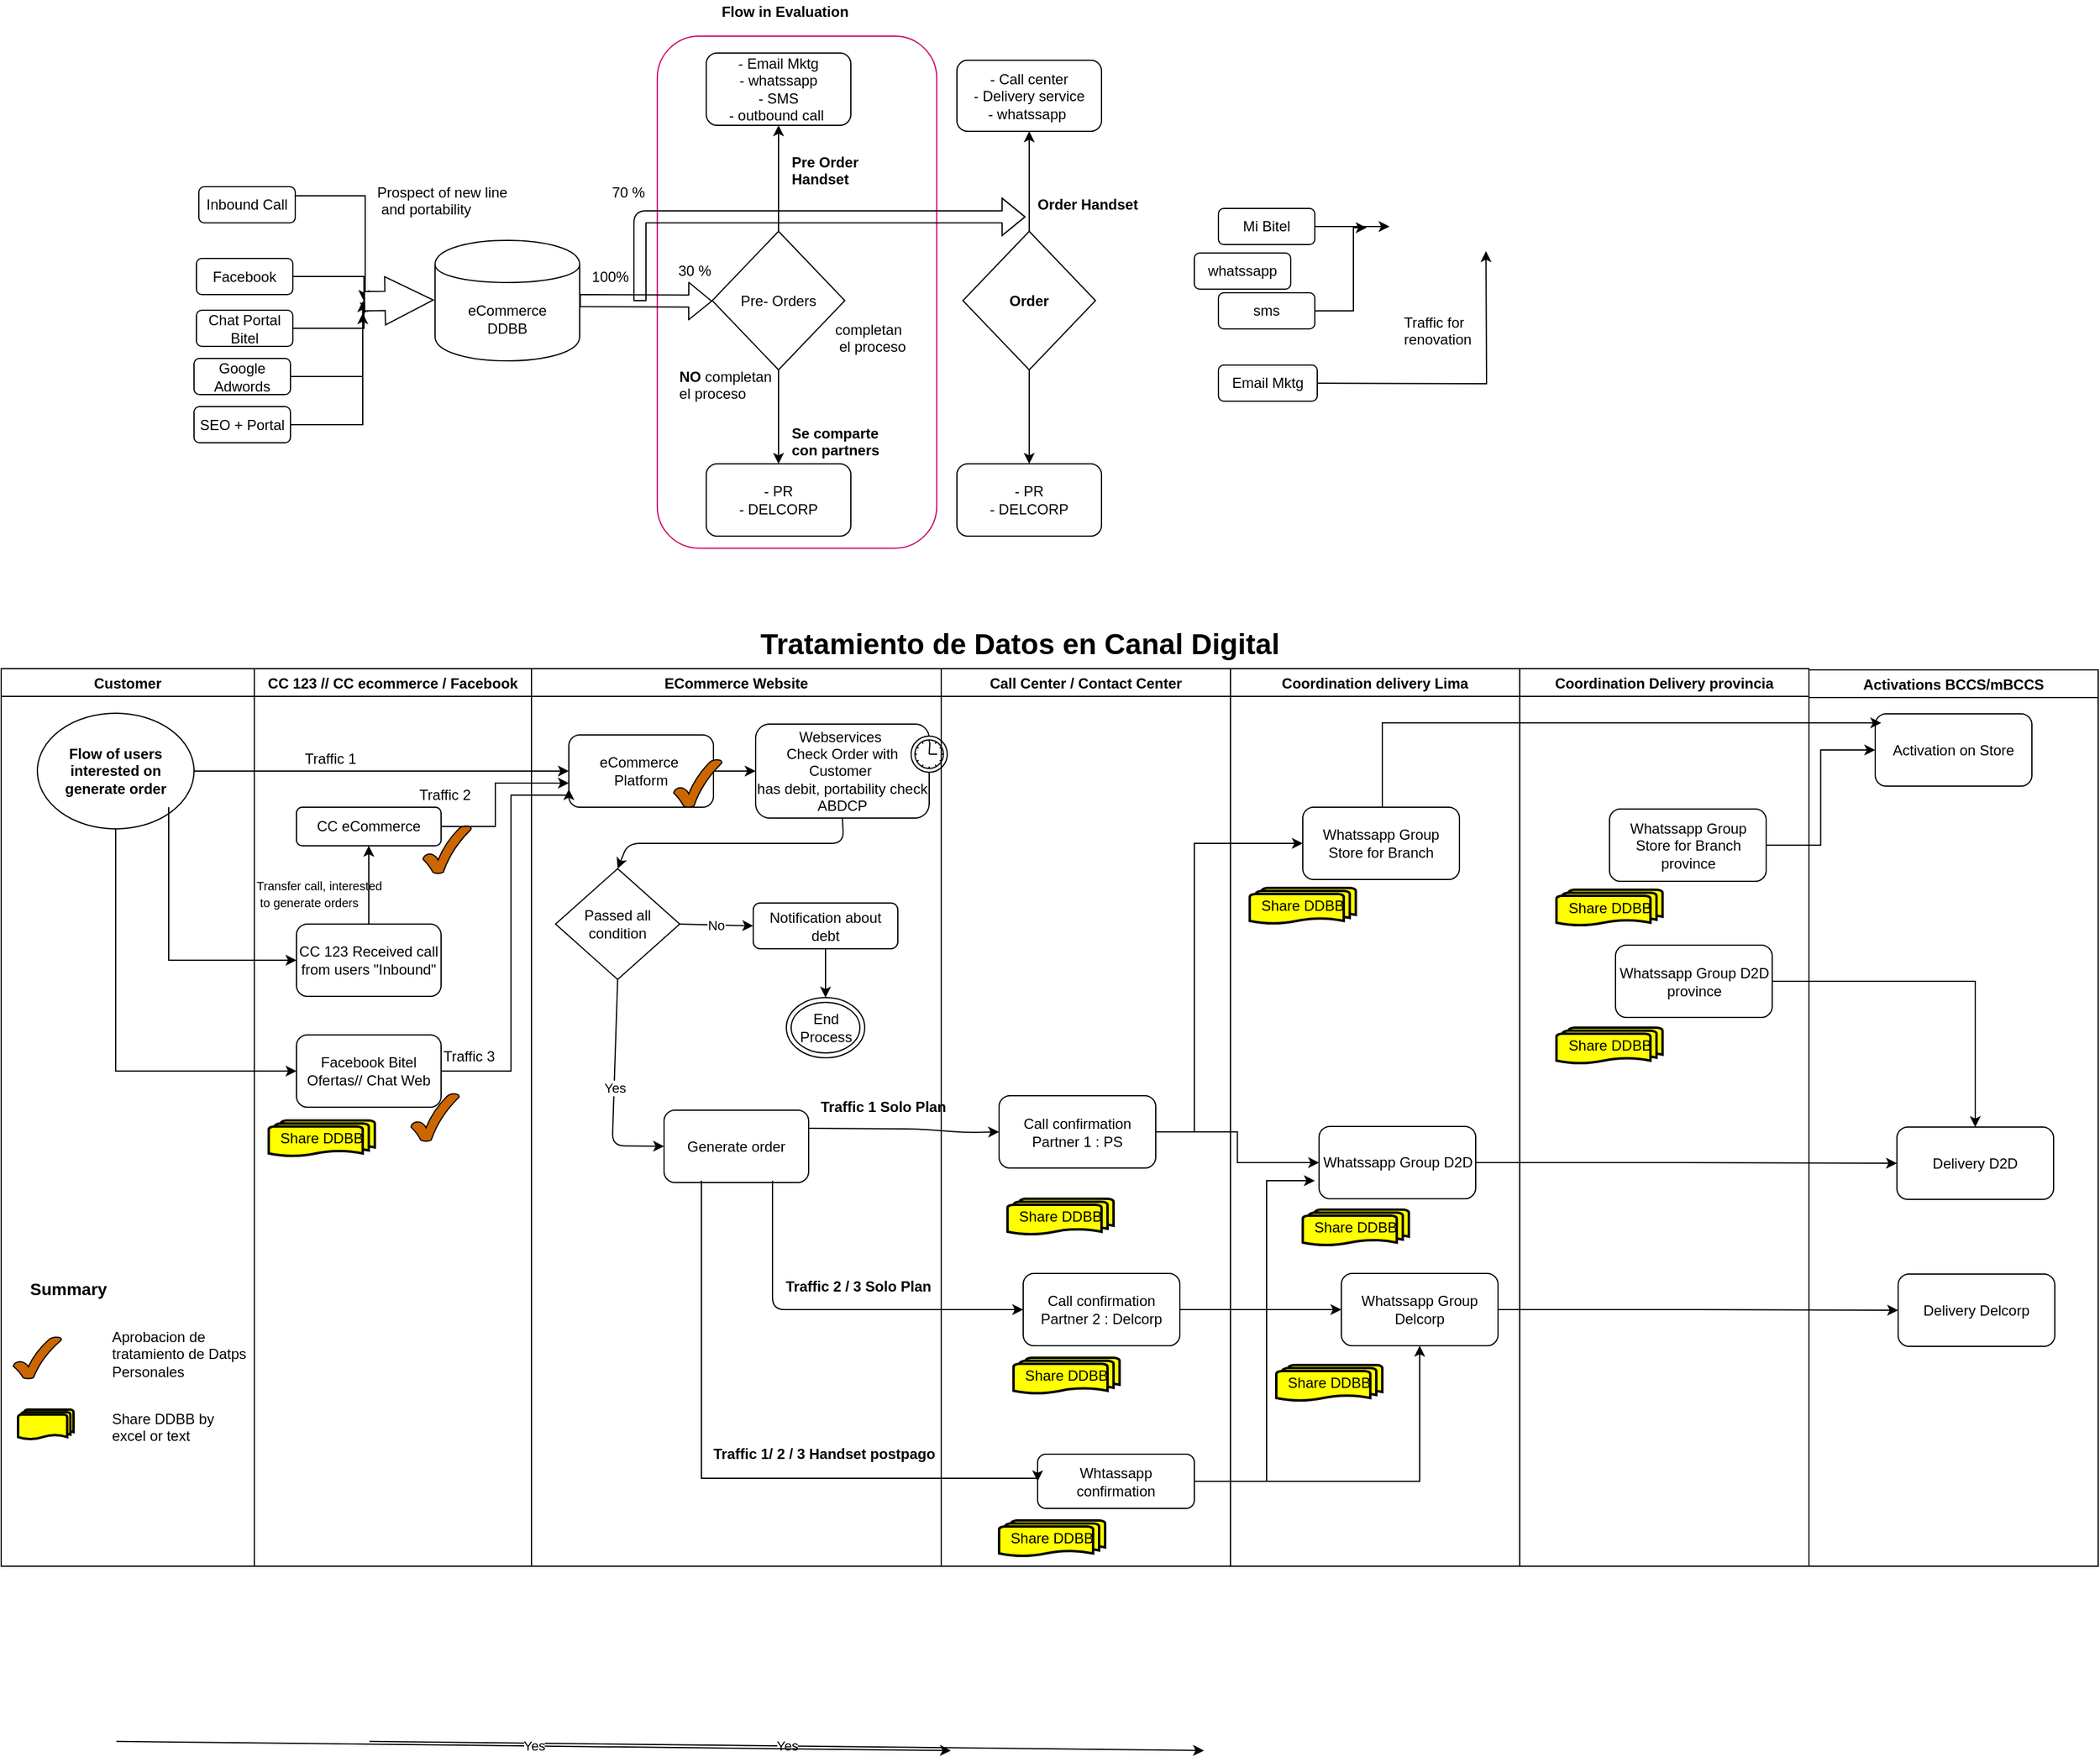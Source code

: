 <mxfile version="12.7.9" type="github">
  <diagram id="zP4iyxs3jzjMyuQG23tj" name="Page-1">
    <mxGraphModel dx="1938" dy="443" grid="1" gridSize="10" guides="1" tooltips="1" connect="1" arrows="1" fold="1" page="1" pageScale="1" pageWidth="850" pageHeight="1100" math="0" shadow="0">
      <root>
        <mxCell id="0" />
        <mxCell id="1" parent="0" />
        <mxCell id="Nr7Q4ipLpjzdWcBTOOWT-3" value="" style="rounded=1;whiteSpace=wrap;html=1;rotation=90;strokeColor=#CC0066;" vertex="1" parent="1">
          <mxGeometry x="307.82" y="126.57" width="425" height="231.87" as="geometry" />
        </mxCell>
        <mxCell id="BRfJzfaQ3Reeo0GbPJiB-15" style="edgeStyle=orthogonalEdgeStyle;rounded=0;orthogonalLoop=1;jettySize=auto;html=1;exitX=1;exitY=0.5;exitDx=0;exitDy=0;" parent="1" source="Ee-xBz2CqtSxg2sr-4L6-2" edge="1">
          <mxGeometry relative="1" as="geometry">
            <mxPoint x="161" y="250" as="targetPoint" />
          </mxGeometry>
        </mxCell>
        <mxCell id="Ee-xBz2CqtSxg2sr-4L6-2" value="Facebook" style="rounded=1;whiteSpace=wrap;html=1;" parent="1" vertex="1">
          <mxGeometry x="22" y="214.5" width="80" height="30" as="geometry" />
        </mxCell>
        <mxCell id="BRfJzfaQ3Reeo0GbPJiB-18" style="edgeStyle=orthogonalEdgeStyle;rounded=0;orthogonalLoop=1;jettySize=auto;html=1;" parent="1" source="Ee-xBz2CqtSxg2sr-4L6-3" edge="1">
          <mxGeometry relative="1" as="geometry">
            <mxPoint x="161" y="250" as="targetPoint" />
            <Array as="points">
              <mxPoint x="161" y="273" />
              <mxPoint x="161" y="230" />
            </Array>
          </mxGeometry>
        </mxCell>
        <mxCell id="Ee-xBz2CqtSxg2sr-4L6-3" value="Chat Portal Bitel" style="rounded=1;whiteSpace=wrap;html=1;" parent="1" vertex="1">
          <mxGeometry x="22" y="257.5" width="80" height="30" as="geometry" />
        </mxCell>
        <mxCell id="Ee-xBz2CqtSxg2sr-4L6-4" value="whatssapp" style="rounded=1;whiteSpace=wrap;html=1;" parent="1" vertex="1">
          <mxGeometry x="850" y="210" width="80" height="30" as="geometry" />
        </mxCell>
        <mxCell id="Ee-xBz2CqtSxg2sr-4L6-16" style="edgeStyle=orthogonalEdgeStyle;rounded=0;orthogonalLoop=1;jettySize=auto;html=1;" parent="1" source="Ee-xBz2CqtSxg2sr-4L6-5" edge="1">
          <mxGeometry relative="1" as="geometry">
            <mxPoint x="1012" y="188" as="targetPoint" />
          </mxGeometry>
        </mxCell>
        <mxCell id="Ee-xBz2CqtSxg2sr-4L6-5" value="Mi Bitel" style="rounded=1;whiteSpace=wrap;html=1;" parent="1" vertex="1">
          <mxGeometry x="870" y="173" width="80" height="30" as="geometry" />
        </mxCell>
        <mxCell id="Ee-xBz2CqtSxg2sr-4L6-17" style="edgeStyle=orthogonalEdgeStyle;rounded=0;orthogonalLoop=1;jettySize=auto;html=1;" parent="1" edge="1">
          <mxGeometry relative="1" as="geometry">
            <mxPoint x="993" y="189" as="targetPoint" />
            <mxPoint x="941" y="258" as="sourcePoint" />
            <Array as="points">
              <mxPoint x="982" y="258" />
              <mxPoint x="982" y="189" />
            </Array>
          </mxGeometry>
        </mxCell>
        <mxCell id="Ee-xBz2CqtSxg2sr-4L6-6" value="sms" style="rounded=1;whiteSpace=wrap;html=1;" parent="1" vertex="1">
          <mxGeometry x="870" y="243" width="80" height="30" as="geometry" />
        </mxCell>
        <mxCell id="Ee-xBz2CqtSxg2sr-4L6-18" style="edgeStyle=orthogonalEdgeStyle;rounded=0;orthogonalLoop=1;jettySize=auto;html=1;entryX=0.5;entryY=1;entryDx=0;entryDy=0;" parent="1" edge="1">
          <mxGeometry relative="1" as="geometry">
            <mxPoint x="1092" y="208.5" as="targetPoint" />
            <mxPoint x="941" y="318" as="sourcePoint" />
          </mxGeometry>
        </mxCell>
        <mxCell id="Ee-xBz2CqtSxg2sr-4L6-7" value="Email Mktg" style="rounded=1;whiteSpace=wrap;html=1;" parent="1" vertex="1">
          <mxGeometry x="870" y="303" width="82" height="30" as="geometry" />
        </mxCell>
        <mxCell id="Ee-xBz2CqtSxg2sr-4L6-15" value="Prospect of new line&lt;br&gt;&amp;nbsp;and portability" style="text;html=1;resizable=0;points=[];autosize=1;align=left;verticalAlign=top;spacingTop=-4;" parent="1" vertex="1">
          <mxGeometry x="170" y="150" width="130" height="30" as="geometry" />
        </mxCell>
        <mxCell id="Ee-xBz2CqtSxg2sr-4L6-19" value="Traffic for &lt;br&gt;renovation" style="text;html=1;resizable=0;points=[];autosize=1;align=left;verticalAlign=top;spacingTop=-4;" parent="1" vertex="1">
          <mxGeometry x="1022" y="258" width="70" height="30" as="geometry" />
        </mxCell>
        <mxCell id="BRfJzfaQ3Reeo0GbPJiB-14" style="edgeStyle=orthogonalEdgeStyle;rounded=0;orthogonalLoop=1;jettySize=auto;html=1;exitX=1;exitY=0.25;exitDx=0;exitDy=0;" parent="1" source="Ee-xBz2CqtSxg2sr-4L6-29" edge="1">
          <mxGeometry relative="1" as="geometry">
            <mxPoint x="162" y="260" as="targetPoint" />
            <Array as="points">
              <mxPoint x="162" y="163" />
              <mxPoint x="162" y="229" />
            </Array>
          </mxGeometry>
        </mxCell>
        <mxCell id="Ee-xBz2CqtSxg2sr-4L6-29" value="Inbound Call" style="rounded=1;whiteSpace=wrap;html=1;" parent="1" vertex="1">
          <mxGeometry x="24" y="155" width="80" height="30" as="geometry" />
        </mxCell>
        <mxCell id="Ee-xBz2CqtSxg2sr-4L6-32" value="" style="shape=flexArrow;endArrow=classic;html=1;exitX=1;exitY=0.5;exitDx=0;exitDy=0;" parent="1" edge="1" source="BRfJzfaQ3Reeo0GbPJiB-1">
          <mxGeometry width="50" height="50" relative="1" as="geometry">
            <mxPoint x="350" y="250" as="sourcePoint" />
            <mxPoint x="450" y="250" as="targetPoint" />
            <Array as="points" />
          </mxGeometry>
        </mxCell>
        <mxCell id="Ee-xBz2CqtSxg2sr-4L6-39" style="edgeStyle=orthogonalEdgeStyle;rounded=0;orthogonalLoop=1;jettySize=auto;html=1;entryX=0.5;entryY=1;entryDx=0;entryDy=0;" parent="1" source="Ee-xBz2CqtSxg2sr-4L6-33" target="Ee-xBz2CqtSxg2sr-4L6-38" edge="1">
          <mxGeometry relative="1" as="geometry" />
        </mxCell>
        <mxCell id="Ee-xBz2CqtSxg2sr-4L6-44" style="edgeStyle=orthogonalEdgeStyle;rounded=0;orthogonalLoop=1;jettySize=auto;html=1;" parent="1" source="Ee-xBz2CqtSxg2sr-4L6-33" target="Ee-xBz2CqtSxg2sr-4L6-43" edge="1">
          <mxGeometry relative="1" as="geometry" />
        </mxCell>
        <mxCell id="Ee-xBz2CqtSxg2sr-4L6-33" value="Pre- Orders" style="rhombus;whiteSpace=wrap;html=1;" parent="1" vertex="1">
          <mxGeometry x="450" y="192" width="110" height="115" as="geometry" />
        </mxCell>
        <mxCell id="Ee-xBz2CqtSxg2sr-4L6-46" style="edgeStyle=orthogonalEdgeStyle;rounded=0;orthogonalLoop=1;jettySize=auto;html=1;entryX=0.5;entryY=1;entryDx=0;entryDy=0;" parent="1" source="Ee-xBz2CqtSxg2sr-4L6-34" target="Ee-xBz2CqtSxg2sr-4L6-45" edge="1">
          <mxGeometry relative="1" as="geometry" />
        </mxCell>
        <mxCell id="Ee-xBz2CqtSxg2sr-4L6-49" style="edgeStyle=orthogonalEdgeStyle;rounded=0;orthogonalLoop=1;jettySize=auto;html=1;" parent="1" source="Ee-xBz2CqtSxg2sr-4L6-34" target="Ee-xBz2CqtSxg2sr-4L6-48" edge="1">
          <mxGeometry relative="1" as="geometry" />
        </mxCell>
        <mxCell id="Ee-xBz2CqtSxg2sr-4L6-34" value="&lt;b&gt;Order&lt;/b&gt;" style="rhombus;whiteSpace=wrap;html=1;" parent="1" vertex="1">
          <mxGeometry x="658" y="192" width="110" height="115" as="geometry" />
        </mxCell>
        <mxCell id="Ee-xBz2CqtSxg2sr-4L6-36" value="&lt;div&gt;completan&lt;/div&gt;&lt;div&gt;&amp;nbsp;el proceso&lt;/div&gt;" style="text;html=1;resizable=0;points=[];autosize=1;align=left;verticalAlign=top;spacingTop=-4;" parent="1" vertex="1">
          <mxGeometry x="550" y="264" width="80" height="30" as="geometry" />
        </mxCell>
        <mxCell id="Ee-xBz2CqtSxg2sr-4L6-37" value="&lt;div&gt;&amp;nbsp;&amp;nbsp;&amp;nbsp;&amp;nbsp;&amp;nbsp;&amp;nbsp;&amp;nbsp;&amp;nbsp;&amp;nbsp;&amp;nbsp; &lt;b&gt;NO &lt;/b&gt;completan&lt;/div&gt;&lt;div&gt;&amp;nbsp;&amp;nbsp;&amp;nbsp;&amp;nbsp;&amp;nbsp;&amp;nbsp;&amp;nbsp;&amp;nbsp;&amp;nbsp;&amp;nbsp; el proceso&lt;/div&gt;" style="text;html=1;resizable=0;points=[];autosize=1;align=left;verticalAlign=top;spacingTop=-4;" parent="1" vertex="1">
          <mxGeometry x="384" y="303" width="130" height="30" as="geometry" />
        </mxCell>
        <mxCell id="Ee-xBz2CqtSxg2sr-4L6-38" value="- Email Mktg&lt;br&gt;- whatssapp&lt;br&gt;- SMS&lt;br&gt;- outbound call&amp;nbsp;&lt;br&gt;" style="rounded=1;whiteSpace=wrap;html=1;" parent="1" vertex="1">
          <mxGeometry x="445" y="44" width="120" height="60" as="geometry" />
        </mxCell>
        <mxCell id="Ee-xBz2CqtSxg2sr-4L6-41" value="&lt;b&gt;Pre Order&lt;br&gt;Handset&lt;/b&gt;&lt;br&gt;" style="text;html=1;resizable=0;points=[];autosize=1;align=left;verticalAlign=top;spacingTop=-4;" parent="1" vertex="1">
          <mxGeometry x="514" y="125" width="70" height="30" as="geometry" />
        </mxCell>
        <mxCell id="Ee-xBz2CqtSxg2sr-4L6-42" value="&lt;b&gt;Se comparte&lt;br&gt;con partners&lt;/b&gt;&lt;br&gt;" style="text;html=1;resizable=0;points=[];autosize=1;align=left;verticalAlign=top;spacingTop=-4;" parent="1" vertex="1">
          <mxGeometry x="514" y="350" width="90" height="30" as="geometry" />
        </mxCell>
        <mxCell id="Ee-xBz2CqtSxg2sr-4L6-43" value="- PR&lt;br&gt;- DELCORP&lt;br&gt;" style="rounded=1;whiteSpace=wrap;html=1;" parent="1" vertex="1">
          <mxGeometry x="445" y="385" width="120" height="60" as="geometry" />
        </mxCell>
        <mxCell id="Ee-xBz2CqtSxg2sr-4L6-45" value="- Call center&lt;br&gt;- Delivery service&lt;br&gt;- whatssapp&amp;nbsp;&lt;br&gt;" style="rounded=1;whiteSpace=wrap;html=1;" parent="1" vertex="1">
          <mxGeometry x="653" y="50" width="120" height="59" as="geometry" />
        </mxCell>
        <mxCell id="Ee-xBz2CqtSxg2sr-4L6-47" value="&lt;b&gt;Order&amp;nbsp;Handset&lt;/b&gt;&lt;br&gt;" style="text;html=1;resizable=0;points=[];autosize=1;align=left;verticalAlign=top;spacingTop=-4;" parent="1" vertex="1">
          <mxGeometry x="718" y="160" width="100" height="20" as="geometry" />
        </mxCell>
        <mxCell id="Ee-xBz2CqtSxg2sr-4L6-48" value="- PR&lt;br&gt;- DELCORP&lt;br&gt;" style="rounded=1;whiteSpace=wrap;html=1;" parent="1" vertex="1">
          <mxGeometry x="653" y="385" width="120" height="60" as="geometry" />
        </mxCell>
        <mxCell id="YgWcidtkxYccLJRaPpgr-2" value="CC 123 // CC ecommerce / Facebook" style="swimlane;" parent="1" vertex="1">
          <mxGeometry x="70" y="555" width="230" height="745" as="geometry" />
        </mxCell>
        <mxCell id="YgWcidtkxYccLJRaPpgr-6" value="Yes" style="endArrow=classic;html=1;entryX=0.5;entryY=0;exitX=0.5;exitY=1;" parent="YgWcidtkxYccLJRaPpgr-2" edge="1">
          <mxGeometry width="50" height="50" relative="1" as="geometry">
            <mxPoint x="95.571" y="890.429" as="sourcePoint" />
            <mxPoint x="788" y="898" as="targetPoint" />
          </mxGeometry>
        </mxCell>
        <mxCell id="YgWcidtkxYccLJRaPpgr-96" style="edgeStyle=orthogonalEdgeStyle;rounded=0;orthogonalLoop=1;jettySize=auto;html=1;" parent="YgWcidtkxYccLJRaPpgr-2" source="YgWcidtkxYccLJRaPpgr-93" target="YgWcidtkxYccLJRaPpgr-95" edge="1">
          <mxGeometry relative="1" as="geometry" />
        </mxCell>
        <mxCell id="YgWcidtkxYccLJRaPpgr-93" value="CC 123 Received call from users &quot;Inbound&quot;" style="rounded=1;whiteSpace=wrap;html=1;" parent="YgWcidtkxYccLJRaPpgr-2" vertex="1">
          <mxGeometry x="35" y="212" width="120" height="60" as="geometry" />
        </mxCell>
        <mxCell id="YgWcidtkxYccLJRaPpgr-95" value="CC eCommerce" style="rounded=1;whiteSpace=wrap;html=1;" parent="YgWcidtkxYccLJRaPpgr-2" vertex="1">
          <mxGeometry x="35" y="115" width="120" height="32" as="geometry" />
        </mxCell>
        <mxCell id="YgWcidtkxYccLJRaPpgr-97" value="&lt;font style=&quot;font-size: 10px&quot;&gt;Transfer&amp;nbsp;call, interested&lt;br&gt;&amp;nbsp;to generate orders&amp;nbsp;&lt;/font&gt;" style="text;html=1;resizable=0;points=[];autosize=1;align=left;verticalAlign=top;spacingTop=-4;" parent="YgWcidtkxYccLJRaPpgr-2" vertex="1">
          <mxGeometry y="170" width="120" height="30" as="geometry" />
        </mxCell>
        <mxCell id="YgWcidtkxYccLJRaPpgr-102" value="Facebook Bitel Ofertas// Chat Web" style="rounded=1;whiteSpace=wrap;html=1;" parent="YgWcidtkxYccLJRaPpgr-2" vertex="1">
          <mxGeometry x="35" y="304" width="120" height="60" as="geometry" />
        </mxCell>
        <mxCell id="YgWcidtkxYccLJRaPpgr-105" value="Traffic 1" style="text;html=1;resizable=0;points=[];autosize=1;align=left;verticalAlign=top;spacingTop=-4;" parent="YgWcidtkxYccLJRaPpgr-2" vertex="1">
          <mxGeometry x="40" y="65" width="60" height="20" as="geometry" />
        </mxCell>
        <mxCell id="YgWcidtkxYccLJRaPpgr-106" value="Traffic 2" style="text;html=1;resizable=0;points=[];autosize=1;align=left;verticalAlign=top;spacingTop=-4;" parent="YgWcidtkxYccLJRaPpgr-2" vertex="1">
          <mxGeometry x="135" y="95" width="60" height="20" as="geometry" />
        </mxCell>
        <mxCell id="YgWcidtkxYccLJRaPpgr-107" value="Traffic 3" style="text;html=1;resizable=0;points=[];autosize=1;align=left;verticalAlign=top;spacingTop=-4;" parent="YgWcidtkxYccLJRaPpgr-2" vertex="1">
          <mxGeometry x="155" y="312" width="60" height="20" as="geometry" />
        </mxCell>
        <mxCell id="YgWcidtkxYccLJRaPpgr-149" value="" style="verticalLabelPosition=bottom;verticalAlign=top;html=1;shape=mxgraph.basic.tick;fillColor=#CC6600;" parent="YgWcidtkxYccLJRaPpgr-2" vertex="1">
          <mxGeometry x="130" y="352.504" width="40" height="40" as="geometry" />
        </mxCell>
        <mxCell id="YgWcidtkxYccLJRaPpgr-151" value="" style="verticalLabelPosition=bottom;verticalAlign=top;html=1;shape=mxgraph.basic.tick;fillColor=#CC6600;" parent="YgWcidtkxYccLJRaPpgr-2" vertex="1">
          <mxGeometry x="140" y="130.214" width="40" height="40" as="geometry" />
        </mxCell>
        <mxCell id="YgWcidtkxYccLJRaPpgr-113" value="Share DDBB" style="strokeWidth=2;html=1;shape=mxgraph.flowchart.multi-document;whiteSpace=wrap;fillColor=#FFFF00;" parent="YgWcidtkxYccLJRaPpgr-2" vertex="1">
          <mxGeometry x="12" y="375" width="88" height="30" as="geometry" />
        </mxCell>
        <mxCell id="YgWcidtkxYccLJRaPpgr-8" value="ECommerce Website" style="swimlane;" parent="1" vertex="1">
          <mxGeometry x="300" y="555" width="340" height="745" as="geometry" />
        </mxCell>
        <mxCell id="YgWcidtkxYccLJRaPpgr-9" value="eCommerce&amp;nbsp;&lt;br&gt;Platform&lt;br&gt;" style="rounded=1;whiteSpace=wrap;html=1;" parent="YgWcidtkxYccLJRaPpgr-8" vertex="1">
          <mxGeometry x="31" y="55" width="120" height="60" as="geometry" />
        </mxCell>
        <mxCell id="YgWcidtkxYccLJRaPpgr-10" value="No" style="endArrow=classic;html=1;exitX=1;exitY=0.5;entryX=0;entryY=0.5;" parent="YgWcidtkxYccLJRaPpgr-8" source="YgWcidtkxYccLJRaPpgr-14" target="YgWcidtkxYccLJRaPpgr-22" edge="1">
          <mxGeometry width="50" height="50" relative="1" as="geometry">
            <mxPoint x="118" y="378" as="sourcePoint" />
            <mxPoint x="170" y="298" as="targetPoint" />
          </mxGeometry>
        </mxCell>
        <mxCell id="YgWcidtkxYccLJRaPpgr-11" value="Generate order" style="rounded=1;whiteSpace=wrap;html=1;" parent="YgWcidtkxYccLJRaPpgr-8" vertex="1">
          <mxGeometry x="110" y="366.5" width="120" height="60" as="geometry" />
        </mxCell>
        <mxCell id="YgWcidtkxYccLJRaPpgr-14" value="Passed all condition" style="rhombus;whiteSpace=wrap;html=1;" parent="YgWcidtkxYccLJRaPpgr-8" vertex="1">
          <mxGeometry x="20" y="166" width="103" height="92" as="geometry" />
        </mxCell>
        <mxCell id="YgWcidtkxYccLJRaPpgr-16" value="" style="endArrow=classic;html=1;exitX=1;exitY=0.5;entryX=0;entryY=0.5;exitDx=0;exitDy=0;entryDx=0;entryDy=0;" parent="YgWcidtkxYccLJRaPpgr-8" source="YgWcidtkxYccLJRaPpgr-9" target="YgWcidtkxYccLJRaPpgr-20" edge="1">
          <mxGeometry width="50" height="50" relative="1" as="geometry">
            <mxPoint x="100" y="210" as="sourcePoint" />
            <mxPoint x="86" y="160" as="targetPoint" />
          </mxGeometry>
        </mxCell>
        <mxCell id="YgWcidtkxYccLJRaPpgr-17" value="Yes" style="endArrow=classic;html=1;entryX=0;entryY=0.5;exitX=0.5;exitY=1;" parent="YgWcidtkxYccLJRaPpgr-8" source="YgWcidtkxYccLJRaPpgr-14" target="YgWcidtkxYccLJRaPpgr-11" edge="1">
          <mxGeometry width="50" height="50" relative="1" as="geometry">
            <mxPoint x="-39" y="621" as="sourcePoint" />
            <mxPoint x="76" y="671" as="targetPoint" />
            <Array as="points">
              <mxPoint x="67" y="396" />
            </Array>
          </mxGeometry>
        </mxCell>
        <mxCell id="YgWcidtkxYccLJRaPpgr-20" value="Webservices&amp;nbsp;&lt;div&gt;Check Order with Customer&amp;nbsp;&lt;/div&gt;&lt;div&gt;has debit, portability check ABDCP&lt;/div&gt;" style="html=1;whiteSpace=wrap;rounded=1;" parent="YgWcidtkxYccLJRaPpgr-8" vertex="1">
          <mxGeometry x="186" y="46" width="144" height="78" as="geometry" />
        </mxCell>
        <mxCell id="YgWcidtkxYccLJRaPpgr-21" value="" style="shape=mxgraph.bpmn.timer_start;perimeter=ellipsePerimeter;html=1;labelPosition=right;labelBackgroundColor=#ffffff;align=left;" parent="YgWcidtkxYccLJRaPpgr-20" vertex="1">
          <mxGeometry x="1" width="30" height="30" relative="1" as="geometry">
            <mxPoint x="-15" y="10" as="offset" />
          </mxGeometry>
        </mxCell>
        <mxCell id="YgWcidtkxYccLJRaPpgr-22" value="Notification about debt" style="rounded=1;whiteSpace=wrap;html=1;" parent="YgWcidtkxYccLJRaPpgr-8" vertex="1">
          <mxGeometry x="184" y="194.5" width="120" height="38" as="geometry" />
        </mxCell>
        <mxCell id="YgWcidtkxYccLJRaPpgr-23" value="End Process" style="ellipse;shape=doubleEllipse;whiteSpace=wrap;html=1;" parent="YgWcidtkxYccLJRaPpgr-8" vertex="1">
          <mxGeometry x="211.5" y="273" width="65" height="50" as="geometry" />
        </mxCell>
        <mxCell id="YgWcidtkxYccLJRaPpgr-24" value="" style="endArrow=classic;html=1;entryX=0.5;entryY=0;exitX=0.5;exitY=1;" parent="YgWcidtkxYccLJRaPpgr-8" source="YgWcidtkxYccLJRaPpgr-22" target="YgWcidtkxYccLJRaPpgr-23" edge="1">
          <mxGeometry width="50" height="50" relative="1" as="geometry">
            <mxPoint x="170" y="490" as="sourcePoint" />
            <mxPoint x="220" y="440" as="targetPoint" />
          </mxGeometry>
        </mxCell>
        <mxCell id="YgWcidtkxYccLJRaPpgr-110" value="&lt;b&gt;Traffic 1 Solo Plan&lt;br&gt;&lt;/b&gt;" style="text;html=1;resizable=0;points=[];autosize=1;align=left;verticalAlign=top;spacingTop=-4;" parent="YgWcidtkxYccLJRaPpgr-8" vertex="1">
          <mxGeometry x="238" y="353.5" width="120" height="20" as="geometry" />
        </mxCell>
        <mxCell id="YgWcidtkxYccLJRaPpgr-112" value="&lt;b&gt;Traffic 2 / 3 Solo Plan&lt;/b&gt;" style="text;html=1;resizable=0;points=[];autosize=1;align=left;verticalAlign=top;spacingTop=-4;" parent="YgWcidtkxYccLJRaPpgr-8" vertex="1">
          <mxGeometry x="209" y="502.5" width="140" height="20" as="geometry" />
        </mxCell>
        <mxCell id="YgWcidtkxYccLJRaPpgr-48" value="" style="endArrow=classic;html=1;exitX=0.5;exitY=1;entryX=0.5;entryY=0;exitDx=0;exitDy=0;" parent="YgWcidtkxYccLJRaPpgr-8" source="YgWcidtkxYccLJRaPpgr-20" target="YgWcidtkxYccLJRaPpgr-14" edge="1">
          <mxGeometry width="50" height="50" relative="1" as="geometry">
            <mxPoint x="451" y="105" as="sourcePoint" />
            <mxPoint x="72" y="250" as="targetPoint" />
            <Array as="points">
              <mxPoint x="259" y="145" />
              <mxPoint x="80" y="145" />
            </Array>
          </mxGeometry>
        </mxCell>
        <mxCell id="YgWcidtkxYccLJRaPpgr-130" value="&lt;b&gt;Traffic 1/ 2 / 3 Handset postpago&lt;/b&gt;" style="text;html=1;resizable=0;points=[];autosize=1;align=left;verticalAlign=top;spacingTop=-4;" parent="YgWcidtkxYccLJRaPpgr-8" vertex="1">
          <mxGeometry x="149" y="642" width="200" height="20" as="geometry" />
        </mxCell>
        <mxCell id="YgWcidtkxYccLJRaPpgr-150" value="" style="verticalLabelPosition=bottom;verticalAlign=top;html=1;shape=mxgraph.basic.tick;fillColor=#CC6600;" parent="YgWcidtkxYccLJRaPpgr-8" vertex="1">
          <mxGeometry x="118" y="75.214" width="40" height="40" as="geometry" />
        </mxCell>
        <mxCell id="YgWcidtkxYccLJRaPpgr-34" value="Call Center / Contact Center" style="swimlane;startSize=23;" parent="1" vertex="1">
          <mxGeometry x="640" y="555" width="240" height="745" as="geometry" />
        </mxCell>
        <mxCell id="YgWcidtkxYccLJRaPpgr-35" value="Call confirmation&lt;br&gt;Partner 1 : PS&lt;br&gt;" style="rounded=1;whiteSpace=wrap;html=1;" parent="YgWcidtkxYccLJRaPpgr-34" vertex="1">
          <mxGeometry x="48" y="354.5" width="130" height="60" as="geometry" />
        </mxCell>
        <mxCell id="YgWcidtkxYccLJRaPpgr-114" value="Share DDBB" style="strokeWidth=2;html=1;shape=mxgraph.flowchart.multi-document;whiteSpace=wrap;fillColor=#FFFF00;" parent="YgWcidtkxYccLJRaPpgr-34" vertex="1">
          <mxGeometry x="60" y="572" width="88" height="30" as="geometry" />
        </mxCell>
        <mxCell id="YgWcidtkxYccLJRaPpgr-108" value="Call confirmation&lt;br&gt;Partner 2 : Delcorp&lt;br&gt;" style="rounded=1;whiteSpace=wrap;html=1;" parent="YgWcidtkxYccLJRaPpgr-34" vertex="1">
          <mxGeometry x="68" y="502" width="130" height="60" as="geometry" />
        </mxCell>
        <mxCell id="YgWcidtkxYccLJRaPpgr-127" value="Whtassapp confirmation&lt;br&gt;" style="rounded=1;whiteSpace=wrap;html=1;" parent="YgWcidtkxYccLJRaPpgr-34" vertex="1">
          <mxGeometry x="80" y="652" width="130" height="45" as="geometry" />
        </mxCell>
        <mxCell id="YgWcidtkxYccLJRaPpgr-128" value="Share DDBB" style="strokeWidth=2;html=1;shape=mxgraph.flowchart.multi-document;whiteSpace=wrap;fillColor=#FFFF00;" parent="YgWcidtkxYccLJRaPpgr-34" vertex="1">
          <mxGeometry x="48" y="707" width="88" height="30" as="geometry" />
        </mxCell>
        <mxCell id="YgWcidtkxYccLJRaPpgr-39" value="Coordination delivery Lima" style="swimlane;" parent="1" vertex="1">
          <mxGeometry x="880" y="555" width="240" height="745" as="geometry" />
        </mxCell>
        <mxCell id="YgWcidtkxYccLJRaPpgr-115" value="Whatssapp Group Store for Branch&lt;br&gt;" style="rounded=1;whiteSpace=wrap;html=1;" parent="YgWcidtkxYccLJRaPpgr-39" vertex="1">
          <mxGeometry x="60" y="115" width="130" height="60" as="geometry" />
        </mxCell>
        <mxCell id="YgWcidtkxYccLJRaPpgr-116" value="Whatssapp Group D2D&lt;br&gt;" style="rounded=1;whiteSpace=wrap;html=1;" parent="YgWcidtkxYccLJRaPpgr-39" vertex="1">
          <mxGeometry x="73.5" y="380" width="130" height="60" as="geometry" />
        </mxCell>
        <mxCell id="YgWcidtkxYccLJRaPpgr-117" value="Whatssapp Group Delcorp&lt;br&gt;" style="rounded=1;whiteSpace=wrap;html=1;" parent="YgWcidtkxYccLJRaPpgr-39" vertex="1">
          <mxGeometry x="92" y="502" width="130" height="60" as="geometry" />
        </mxCell>
        <mxCell id="YgWcidtkxYccLJRaPpgr-118" value="Share DDBB" style="strokeWidth=2;html=1;shape=mxgraph.flowchart.multi-document;whiteSpace=wrap;fillColor=#FFFF00;" parent="YgWcidtkxYccLJRaPpgr-39" vertex="1">
          <mxGeometry x="16" y="182" width="88" height="30" as="geometry" />
        </mxCell>
        <mxCell id="YgWcidtkxYccLJRaPpgr-119" value="Share DDBB" style="strokeWidth=2;html=1;shape=mxgraph.flowchart.multi-document;whiteSpace=wrap;fillColor=#FFFF00;" parent="YgWcidtkxYccLJRaPpgr-39" vertex="1">
          <mxGeometry x="60" y="449" width="88" height="30" as="geometry" />
        </mxCell>
        <mxCell id="YgWcidtkxYccLJRaPpgr-120" value="Share DDBB" style="strokeWidth=2;html=1;shape=mxgraph.flowchart.multi-document;whiteSpace=wrap;fillColor=#FFFF00;" parent="YgWcidtkxYccLJRaPpgr-39" vertex="1">
          <mxGeometry x="38" y="578" width="88" height="30" as="geometry" />
        </mxCell>
        <mxCell id="YgWcidtkxYccLJRaPpgr-40" value="Coordination Delivery provincia" style="swimlane;startSize=23;" parent="1" vertex="1">
          <mxGeometry x="1120" y="555" width="240" height="745" as="geometry" />
        </mxCell>
        <mxCell id="YgWcidtkxYccLJRaPpgr-143" value="Whatssapp Group Store for Branch province&lt;br&gt;" style="rounded=1;whiteSpace=wrap;html=1;" parent="YgWcidtkxYccLJRaPpgr-40" vertex="1">
          <mxGeometry x="74.5" y="116.5" width="130" height="60" as="geometry" />
        </mxCell>
        <mxCell id="YgWcidtkxYccLJRaPpgr-144" value="Whatssapp Group D2D province&lt;br&gt;" style="rounded=1;whiteSpace=wrap;html=1;" parent="YgWcidtkxYccLJRaPpgr-40" vertex="1">
          <mxGeometry x="79.5" y="229.5" width="130" height="60" as="geometry" />
        </mxCell>
        <mxCell id="YgWcidtkxYccLJRaPpgr-145" value="Share DDBB" style="strokeWidth=2;html=1;shape=mxgraph.flowchart.multi-document;whiteSpace=wrap;fillColor=#FFFF00;" parent="YgWcidtkxYccLJRaPpgr-40" vertex="1">
          <mxGeometry x="30.5" y="183.5" width="88" height="30" as="geometry" />
        </mxCell>
        <mxCell id="YgWcidtkxYccLJRaPpgr-146" value="Share DDBB" style="strokeWidth=2;html=1;shape=mxgraph.flowchart.multi-document;whiteSpace=wrap;fillColor=#FFFF00;" parent="YgWcidtkxYccLJRaPpgr-40" vertex="1">
          <mxGeometry x="30.5" y="298" width="88" height="30" as="geometry" />
        </mxCell>
        <mxCell id="YgWcidtkxYccLJRaPpgr-49" value="Activations BCCS/mBCCS" style="swimlane;" parent="1" vertex="1">
          <mxGeometry x="1360" y="556" width="240" height="744" as="geometry" />
        </mxCell>
        <mxCell id="YgWcidtkxYccLJRaPpgr-142" value="Delivery Delcorp&lt;br&gt;" style="rounded=1;whiteSpace=wrap;html=1;" parent="YgWcidtkxYccLJRaPpgr-49" vertex="1">
          <mxGeometry x="74" y="501.5" width="130" height="60" as="geometry" />
        </mxCell>
        <mxCell id="YgWcidtkxYccLJRaPpgr-147" value="Delivery D2D&lt;br&gt;" style="rounded=1;whiteSpace=wrap;html=1;" parent="YgWcidtkxYccLJRaPpgr-49" vertex="1">
          <mxGeometry x="73" y="379.5" width="130" height="60" as="geometry" />
        </mxCell>
        <mxCell id="YgWcidtkxYccLJRaPpgr-148" value="Activation on Store&lt;br&gt;" style="rounded=1;whiteSpace=wrap;html=1;" parent="YgWcidtkxYccLJRaPpgr-49" vertex="1">
          <mxGeometry x="55" y="36.5" width="130" height="60" as="geometry" />
        </mxCell>
        <mxCell id="YgWcidtkxYccLJRaPpgr-50" value="" style="endArrow=classic;html=1;exitX=1;exitY=0.25;entryX=0;entryY=0.5;exitDx=0;exitDy=0;" parent="1" source="YgWcidtkxYccLJRaPpgr-11" target="YgWcidtkxYccLJRaPpgr-35" edge="1">
          <mxGeometry width="50" height="50" relative="1" as="geometry">
            <mxPoint x="557" y="1345" as="sourcePoint" />
            <mxPoint x="867" y="1325" as="targetPoint" />
            <Array as="points">
              <mxPoint x="620" y="937" />
              <mxPoint x="660" y="940" />
            </Array>
          </mxGeometry>
        </mxCell>
        <mxCell id="YgWcidtkxYccLJRaPpgr-87" value="Customer" style="swimlane;" parent="1" vertex="1">
          <mxGeometry x="-140" y="555" width="210" height="745" as="geometry" />
        </mxCell>
        <mxCell id="YgWcidtkxYccLJRaPpgr-88" value="&lt;b&gt;Flow of users interested on generate order&lt;/b&gt;" style="ellipse;whiteSpace=wrap;html=1;" parent="YgWcidtkxYccLJRaPpgr-87" vertex="1">
          <mxGeometry x="30" y="37" width="130" height="96" as="geometry" />
        </mxCell>
        <mxCell id="YgWcidtkxYccLJRaPpgr-91" value="Yes" style="endArrow=classic;html=1;entryX=0.5;entryY=0;exitX=0.5;exitY=1;" parent="YgWcidtkxYccLJRaPpgr-87" edge="1">
          <mxGeometry width="50" height="50" relative="1" as="geometry">
            <mxPoint x="95.571" y="890.429" as="sourcePoint" />
            <mxPoint x="788" y="898" as="targetPoint" />
          </mxGeometry>
        </mxCell>
        <mxCell id="YgWcidtkxYccLJRaPpgr-168" value="" style="strokeWidth=2;html=1;shape=mxgraph.flowchart.multi-document;whiteSpace=wrap;fillColor=#FFFF00;" parent="YgWcidtkxYccLJRaPpgr-87" vertex="1">
          <mxGeometry x="14" y="615" width="46" height="25" as="geometry" />
        </mxCell>
        <mxCell id="YgWcidtkxYccLJRaPpgr-171" value="" style="verticalLabelPosition=bottom;verticalAlign=top;html=1;shape=mxgraph.basic.tick;fillColor=#CC6600;" parent="YgWcidtkxYccLJRaPpgr-87" vertex="1">
          <mxGeometry x="10" y="554.5" width="40" height="35" as="geometry" />
        </mxCell>
        <mxCell id="YgWcidtkxYccLJRaPpgr-174" value="Aprobacion de&amp;nbsp;&lt;br&gt;tratamiento de Datps&lt;br&gt;Personales&lt;br&gt;" style="text;html=1;resizable=0;points=[];autosize=1;align=left;verticalAlign=top;spacingTop=-4;" parent="YgWcidtkxYccLJRaPpgr-87" vertex="1">
          <mxGeometry x="90" y="545" width="130" height="40" as="geometry" />
        </mxCell>
        <mxCell id="YgWcidtkxYccLJRaPpgr-167" value="&lt;b&gt;&lt;font style=&quot;font-size: 14px&quot;&gt;Summary&lt;/font&gt;&lt;/b&gt;" style="text;html=1;resizable=0;points=[];autosize=1;align=left;verticalAlign=top;spacingTop=-4;" parent="YgWcidtkxYccLJRaPpgr-87" vertex="1">
          <mxGeometry x="22" y="503.5" width="80" height="20" as="geometry" />
        </mxCell>
        <mxCell id="YgWcidtkxYccLJRaPpgr-170" value="Share DDBB by&amp;nbsp;&lt;br&gt;excel or text&lt;br&gt;" style="text;html=1;resizable=0;points=[];autosize=1;align=left;verticalAlign=top;spacingTop=-4;" parent="YgWcidtkxYccLJRaPpgr-87" vertex="1">
          <mxGeometry x="90" y="612.5" width="100" height="30" as="geometry" />
        </mxCell>
        <mxCell id="YgWcidtkxYccLJRaPpgr-94" style="edgeStyle=orthogonalEdgeStyle;rounded=0;orthogonalLoop=1;jettySize=auto;html=1;" parent="1" target="YgWcidtkxYccLJRaPpgr-93" edge="1">
          <mxGeometry relative="1" as="geometry">
            <mxPoint x="-1" y="670" as="sourcePoint" />
            <Array as="points">
              <mxPoint x="-1" y="797" />
            </Array>
          </mxGeometry>
        </mxCell>
        <mxCell id="YgWcidtkxYccLJRaPpgr-100" style="edgeStyle=orthogonalEdgeStyle;rounded=0;orthogonalLoop=1;jettySize=auto;html=1;entryX=0;entryY=0.5;entryDx=0;entryDy=0;" parent="1" source="YgWcidtkxYccLJRaPpgr-88" target="YgWcidtkxYccLJRaPpgr-9" edge="1">
          <mxGeometry relative="1" as="geometry" />
        </mxCell>
        <mxCell id="YgWcidtkxYccLJRaPpgr-101" style="edgeStyle=orthogonalEdgeStyle;rounded=0;orthogonalLoop=1;jettySize=auto;html=1;" parent="1" source="YgWcidtkxYccLJRaPpgr-95" target="YgWcidtkxYccLJRaPpgr-9" edge="1">
          <mxGeometry relative="1" as="geometry">
            <Array as="points">
              <mxPoint x="270" y="686" />
              <mxPoint x="270" y="650" />
            </Array>
          </mxGeometry>
        </mxCell>
        <mxCell id="YgWcidtkxYccLJRaPpgr-103" style="edgeStyle=orthogonalEdgeStyle;rounded=0;orthogonalLoop=1;jettySize=auto;html=1;entryX=0;entryY=0.5;entryDx=0;entryDy=0;" parent="1" source="YgWcidtkxYccLJRaPpgr-88" target="YgWcidtkxYccLJRaPpgr-102" edge="1">
          <mxGeometry relative="1" as="geometry">
            <Array as="points">
              <mxPoint x="-45" y="889" />
            </Array>
          </mxGeometry>
        </mxCell>
        <mxCell id="YgWcidtkxYccLJRaPpgr-104" style="edgeStyle=orthogonalEdgeStyle;rounded=0;orthogonalLoop=1;jettySize=auto;html=1;entryX=0;entryY=0.75;entryDx=0;entryDy=0;" parent="1" source="YgWcidtkxYccLJRaPpgr-102" target="YgWcidtkxYccLJRaPpgr-9" edge="1">
          <mxGeometry relative="1" as="geometry">
            <Array as="points">
              <mxPoint x="283" y="889" />
              <mxPoint x="283" y="660" />
              <mxPoint x="331" y="660" />
            </Array>
          </mxGeometry>
        </mxCell>
        <mxCell id="YgWcidtkxYccLJRaPpgr-111" value="" style="endArrow=classic;html=1;entryX=0;entryY=0.5;entryDx=0;entryDy=0;" parent="1" target="YgWcidtkxYccLJRaPpgr-108" edge="1">
          <mxGeometry width="50" height="50" relative="1" as="geometry">
            <mxPoint x="500" y="980" as="sourcePoint" />
            <mxPoint x="890" y="932" as="targetPoint" />
            <Array as="points">
              <mxPoint x="500" y="1087" />
              <mxPoint x="680" y="1087" />
            </Array>
          </mxGeometry>
        </mxCell>
        <mxCell id="YgWcidtkxYccLJRaPpgr-129" style="edgeStyle=orthogonalEdgeStyle;rounded=0;orthogonalLoop=1;jettySize=auto;html=1;entryX=0;entryY=0.5;entryDx=0;entryDy=0;" parent="1" target="YgWcidtkxYccLJRaPpgr-127" edge="1">
          <mxGeometry relative="1" as="geometry">
            <mxPoint x="441" y="980" as="sourcePoint" />
            <Array as="points">
              <mxPoint x="441" y="1227" />
            </Array>
          </mxGeometry>
        </mxCell>
        <mxCell id="YgWcidtkxYccLJRaPpgr-153" style="edgeStyle=orthogonalEdgeStyle;rounded=0;orthogonalLoop=1;jettySize=auto;html=1;entryX=0;entryY=0.5;entryDx=0;entryDy=0;" parent="1" source="YgWcidtkxYccLJRaPpgr-143" target="YgWcidtkxYccLJRaPpgr-148" edge="1">
          <mxGeometry relative="1" as="geometry" />
        </mxCell>
        <mxCell id="YgWcidtkxYccLJRaPpgr-155" style="edgeStyle=orthogonalEdgeStyle;rounded=0;orthogonalLoop=1;jettySize=auto;html=1;exitX=0.5;exitY=0;exitDx=0;exitDy=0;" parent="1" source="YgWcidtkxYccLJRaPpgr-115" edge="1">
          <mxGeometry relative="1" as="geometry">
            <mxPoint x="1420" y="600" as="targetPoint" />
            <Array as="points">
              <mxPoint x="1006" y="600" />
            </Array>
          </mxGeometry>
        </mxCell>
        <mxCell id="YgWcidtkxYccLJRaPpgr-156" style="edgeStyle=orthogonalEdgeStyle;rounded=0;orthogonalLoop=1;jettySize=auto;html=1;" parent="1" source="YgWcidtkxYccLJRaPpgr-116" target="YgWcidtkxYccLJRaPpgr-147" edge="1">
          <mxGeometry relative="1" as="geometry" />
        </mxCell>
        <mxCell id="YgWcidtkxYccLJRaPpgr-157" style="edgeStyle=orthogonalEdgeStyle;rounded=0;orthogonalLoop=1;jettySize=auto;html=1;" parent="1" source="YgWcidtkxYccLJRaPpgr-144" target="YgWcidtkxYccLJRaPpgr-147" edge="1">
          <mxGeometry relative="1" as="geometry" />
        </mxCell>
        <mxCell id="YgWcidtkxYccLJRaPpgr-158" style="edgeStyle=orthogonalEdgeStyle;rounded=0;orthogonalLoop=1;jettySize=auto;html=1;entryX=0;entryY=0.5;entryDx=0;entryDy=0;" parent="1" source="YgWcidtkxYccLJRaPpgr-117" target="YgWcidtkxYccLJRaPpgr-142" edge="1">
          <mxGeometry relative="1" as="geometry" />
        </mxCell>
        <mxCell id="YgWcidtkxYccLJRaPpgr-159" style="edgeStyle=orthogonalEdgeStyle;rounded=0;orthogonalLoop=1;jettySize=auto;html=1;entryX=0;entryY=0.5;entryDx=0;entryDy=0;" parent="1" source="YgWcidtkxYccLJRaPpgr-35" target="YgWcidtkxYccLJRaPpgr-116" edge="1">
          <mxGeometry relative="1" as="geometry" />
        </mxCell>
        <mxCell id="YgWcidtkxYccLJRaPpgr-160" style="edgeStyle=orthogonalEdgeStyle;rounded=0;orthogonalLoop=1;jettySize=auto;html=1;entryX=0;entryY=0.5;entryDx=0;entryDy=0;" parent="1" source="YgWcidtkxYccLJRaPpgr-35" target="YgWcidtkxYccLJRaPpgr-115" edge="1">
          <mxGeometry relative="1" as="geometry">
            <Array as="points">
              <mxPoint x="850" y="940" />
              <mxPoint x="850" y="700" />
            </Array>
          </mxGeometry>
        </mxCell>
        <mxCell id="YgWcidtkxYccLJRaPpgr-161" style="edgeStyle=orthogonalEdgeStyle;rounded=0;orthogonalLoop=1;jettySize=auto;html=1;entryX=0;entryY=0.5;entryDx=0;entryDy=0;" parent="1" source="YgWcidtkxYccLJRaPpgr-108" target="YgWcidtkxYccLJRaPpgr-117" edge="1">
          <mxGeometry relative="1" as="geometry" />
        </mxCell>
        <mxCell id="YgWcidtkxYccLJRaPpgr-162" style="edgeStyle=orthogonalEdgeStyle;rounded=0;orthogonalLoop=1;jettySize=auto;html=1;entryX=0.5;entryY=1;entryDx=0;entryDy=0;" parent="1" source="YgWcidtkxYccLJRaPpgr-127" target="YgWcidtkxYccLJRaPpgr-117" edge="1">
          <mxGeometry relative="1" as="geometry" />
        </mxCell>
        <mxCell id="YgWcidtkxYccLJRaPpgr-163" style="edgeStyle=orthogonalEdgeStyle;rounded=0;orthogonalLoop=1;jettySize=auto;html=1;" parent="1" source="YgWcidtkxYccLJRaPpgr-127" edge="1">
          <mxGeometry relative="1" as="geometry">
            <mxPoint x="950" y="980" as="targetPoint" />
            <Array as="points">
              <mxPoint x="910" y="1230" />
              <mxPoint x="910" y="980" />
              <mxPoint x="950" y="980" />
            </Array>
          </mxGeometry>
        </mxCell>
        <mxCell id="YgWcidtkxYccLJRaPpgr-166" value="&lt;b&gt;&lt;font style=&quot;font-size: 24px&quot;&gt;Tratamiento de Datos en Canal Digital&lt;/font&gt;&lt;/b&gt;" style="text;html=1;resizable=0;points=[];autosize=1;align=left;verticalAlign=top;spacingTop=-4;" parent="1" vertex="1">
          <mxGeometry x="488" y="518" width="450" height="20" as="geometry" />
        </mxCell>
        <mxCell id="BRfJzfaQ3Reeo0GbPJiB-1" value="&lt;div&gt;eCommerce &lt;br&gt;&lt;/div&gt;&lt;div&gt;DDBB&lt;/div&gt;" style="shape=cylinder;whiteSpace=wrap;html=1;boundedLbl=1;backgroundOutline=1;" parent="1" vertex="1">
          <mxGeometry x="220" y="199.5" width="120" height="100" as="geometry" />
        </mxCell>
        <mxCell id="BRfJzfaQ3Reeo0GbPJiB-13" style="edgeStyle=orthogonalEdgeStyle;rounded=0;orthogonalLoop=1;jettySize=auto;html=1;" parent="1" source="BRfJzfaQ3Reeo0GbPJiB-5" edge="1">
          <mxGeometry relative="1" as="geometry">
            <mxPoint x="160" y="250" as="targetPoint" />
            <Array as="points">
              <mxPoint x="160" y="313" />
            </Array>
          </mxGeometry>
        </mxCell>
        <mxCell id="BRfJzfaQ3Reeo0GbPJiB-5" value="Google Adwords" style="rounded=1;whiteSpace=wrap;html=1;" parent="1" vertex="1">
          <mxGeometry x="20" y="297.5" width="80" height="30" as="geometry" />
        </mxCell>
        <mxCell id="BRfJzfaQ3Reeo0GbPJiB-12" style="edgeStyle=orthogonalEdgeStyle;rounded=0;orthogonalLoop=1;jettySize=auto;html=1;exitX=1;exitY=0.5;exitDx=0;exitDy=0;" parent="1" source="BRfJzfaQ3Reeo0GbPJiB-9" edge="1">
          <mxGeometry relative="1" as="geometry">
            <mxPoint x="160" y="260" as="targetPoint" />
            <Array as="points">
              <mxPoint x="160" y="353" />
              <mxPoint x="160" y="269" />
            </Array>
          </mxGeometry>
        </mxCell>
        <mxCell id="BRfJzfaQ3Reeo0GbPJiB-9" value="SEO + Portal" style="rounded=1;whiteSpace=wrap;html=1;" parent="1" vertex="1">
          <mxGeometry x="20" y="337.5" width="80" height="30" as="geometry" />
        </mxCell>
        <mxCell id="BRfJzfaQ3Reeo0GbPJiB-19" value="" style="html=1;shadow=0;dashed=0;align=center;verticalAlign=middle;shape=mxgraph.arrows2.arrow;dy=0.6;dx=40;direction=north;notch=0;rotation=89;" parent="1" vertex="1">
          <mxGeometry x="170" y="221" width="40" height="57" as="geometry" />
        </mxCell>
        <mxCell id="BRfJzfaQ3Reeo0GbPJiB-20" value="100%" style="text;html=1;align=center;verticalAlign=middle;resizable=0;points=[];autosize=1;" parent="1" vertex="1">
          <mxGeometry x="340" y="220" width="50" height="20" as="geometry" />
        </mxCell>
        <mxCell id="RrO_dMEZjk8n-G1WFzrI-1" value="Share DDBB" style="strokeWidth=2;html=1;shape=mxgraph.flowchart.multi-document;whiteSpace=wrap;fillColor=#FFFF00;" parent="1" vertex="1">
          <mxGeometry x="695" y="995" width="88" height="30" as="geometry" />
        </mxCell>
        <mxCell id="Nr7Q4ipLpjzdWcBTOOWT-4" value="&lt;b&gt;Flow in Evaluation&lt;/b&gt;" style="text;html=1;align=center;verticalAlign=middle;resizable=0;points=[];autosize=1;" vertex="1" parent="1">
          <mxGeometry x="450" width="120" height="20" as="geometry" />
        </mxCell>
        <mxCell id="Nr7Q4ipLpjzdWcBTOOWT-6" value="" style="shape=flexArrow;endArrow=classic;html=1;" edge="1" parent="1">
          <mxGeometry width="50" height="50" relative="1" as="geometry">
            <mxPoint x="390" y="250" as="sourcePoint" />
            <mxPoint x="710" y="180" as="targetPoint" />
            <Array as="points">
              <mxPoint x="390" y="180" />
            </Array>
          </mxGeometry>
        </mxCell>
        <mxCell id="Nr7Q4ipLpjzdWcBTOOWT-7" value="30 %" style="text;html=1;align=center;verticalAlign=middle;resizable=0;points=[];autosize=1;" vertex="1" parent="1">
          <mxGeometry x="415" y="215" width="40" height="20" as="geometry" />
        </mxCell>
        <mxCell id="Nr7Q4ipLpjzdWcBTOOWT-8" value="70 %" style="text;html=1;align=center;verticalAlign=middle;resizable=0;points=[];autosize=1;" vertex="1" parent="1">
          <mxGeometry x="360" y="150" width="40" height="20" as="geometry" />
        </mxCell>
      </root>
    </mxGraphModel>
  </diagram>
</mxfile>
